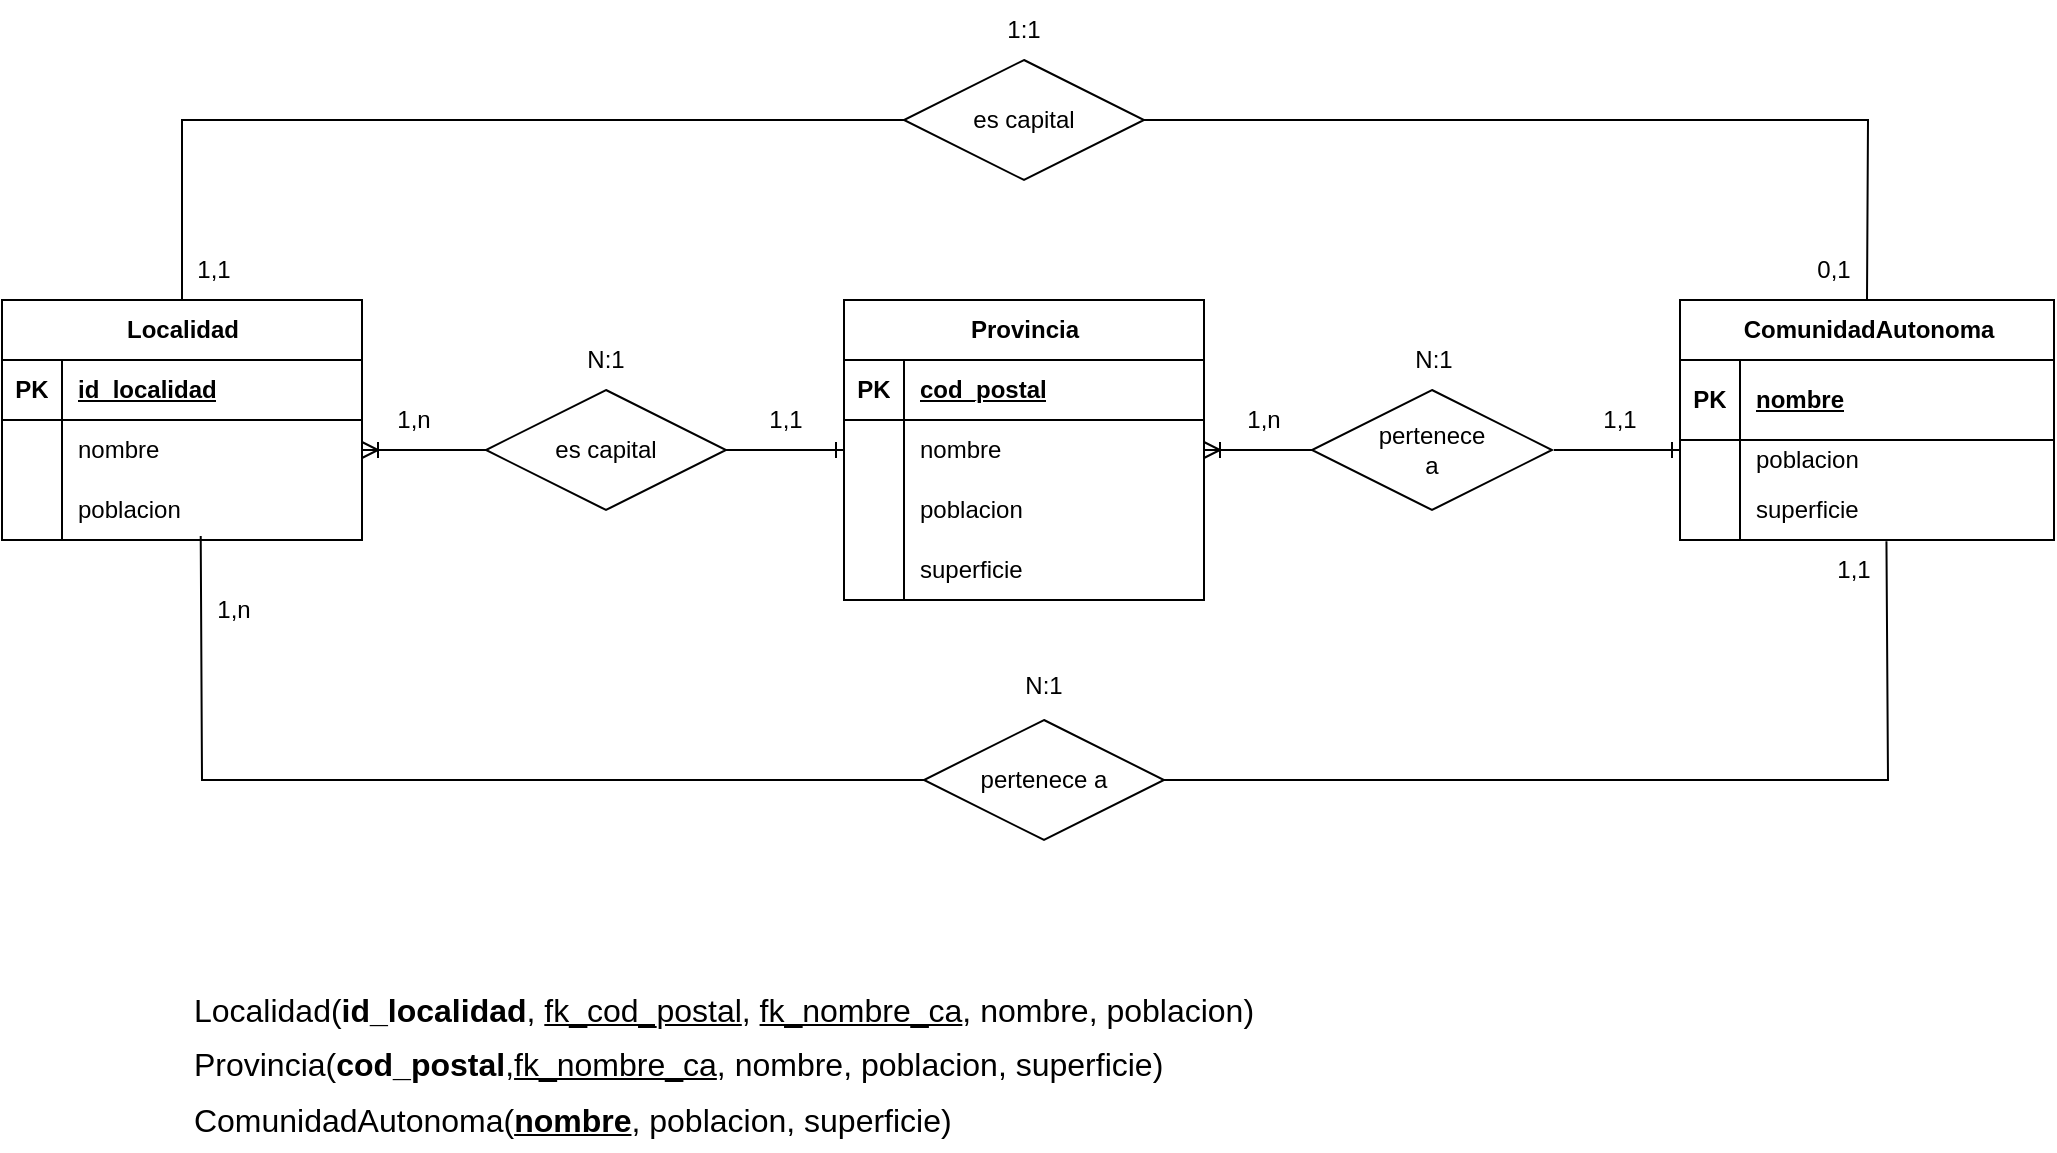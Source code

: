 <mxfile version="22.0.5" type="github">
  <diagram id="R2lEEEUBdFMjLlhIrx00" name="Page-1">
    <mxGraphModel dx="4144" dy="1808" grid="1" gridSize="10" guides="1" tooltips="1" connect="1" arrows="1" fold="1" page="1" pageScale="1" pageWidth="850" pageHeight="1100" math="0" shadow="0" extFonts="Permanent Marker^https://fonts.googleapis.com/css?family=Permanent+Marker">
      <root>
        <mxCell id="0" />
        <mxCell id="1" parent="0" />
        <mxCell id="HopkhNpGfGtlq3h8B22g-1" value="Localidad" style="shape=table;startSize=30;container=1;collapsible=1;childLayout=tableLayout;fixedRows=1;rowLines=0;fontStyle=1;align=center;resizeLast=1;html=1;" parent="1" vertex="1">
          <mxGeometry x="-86" y="310" width="180" height="120" as="geometry" />
        </mxCell>
        <mxCell id="HopkhNpGfGtlq3h8B22g-2" value="" style="shape=tableRow;horizontal=0;startSize=0;swimlaneHead=0;swimlaneBody=0;fillColor=none;collapsible=0;dropTarget=0;points=[[0,0.5],[1,0.5]];portConstraint=eastwest;top=0;left=0;right=0;bottom=1;" parent="HopkhNpGfGtlq3h8B22g-1" vertex="1">
          <mxGeometry y="30" width="180" height="30" as="geometry" />
        </mxCell>
        <mxCell id="HopkhNpGfGtlq3h8B22g-3" value="PK" style="shape=partialRectangle;connectable=0;fillColor=none;top=0;left=0;bottom=0;right=0;fontStyle=1;overflow=hidden;whiteSpace=wrap;html=1;" parent="HopkhNpGfGtlq3h8B22g-2" vertex="1">
          <mxGeometry width="30" height="30" as="geometry">
            <mxRectangle width="30" height="30" as="alternateBounds" />
          </mxGeometry>
        </mxCell>
        <mxCell id="HopkhNpGfGtlq3h8B22g-4" value="id_localidad" style="shape=partialRectangle;connectable=0;fillColor=none;top=0;left=0;bottom=0;right=0;align=left;spacingLeft=6;fontStyle=5;overflow=hidden;whiteSpace=wrap;html=1;" parent="HopkhNpGfGtlq3h8B22g-2" vertex="1">
          <mxGeometry x="30" width="150" height="30" as="geometry">
            <mxRectangle width="150" height="30" as="alternateBounds" />
          </mxGeometry>
        </mxCell>
        <mxCell id="HopkhNpGfGtlq3h8B22g-5" value="" style="shape=tableRow;horizontal=0;startSize=0;swimlaneHead=0;swimlaneBody=0;fillColor=none;collapsible=0;dropTarget=0;points=[[0,0.5],[1,0.5]];portConstraint=eastwest;top=0;left=0;right=0;bottom=0;" parent="HopkhNpGfGtlq3h8B22g-1" vertex="1">
          <mxGeometry y="60" width="180" height="30" as="geometry" />
        </mxCell>
        <mxCell id="HopkhNpGfGtlq3h8B22g-6" value="" style="shape=partialRectangle;connectable=0;fillColor=none;top=0;left=0;bottom=0;right=0;editable=1;overflow=hidden;whiteSpace=wrap;html=1;" parent="HopkhNpGfGtlq3h8B22g-5" vertex="1">
          <mxGeometry width="30" height="30" as="geometry">
            <mxRectangle width="30" height="30" as="alternateBounds" />
          </mxGeometry>
        </mxCell>
        <mxCell id="HopkhNpGfGtlq3h8B22g-7" value="nombre" style="shape=partialRectangle;connectable=0;fillColor=none;top=0;left=0;bottom=0;right=0;align=left;spacingLeft=6;overflow=hidden;whiteSpace=wrap;html=1;" parent="HopkhNpGfGtlq3h8B22g-5" vertex="1">
          <mxGeometry x="30" width="150" height="30" as="geometry">
            <mxRectangle width="150" height="30" as="alternateBounds" />
          </mxGeometry>
        </mxCell>
        <mxCell id="HopkhNpGfGtlq3h8B22g-8" value="" style="shape=tableRow;horizontal=0;startSize=0;swimlaneHead=0;swimlaneBody=0;fillColor=none;collapsible=0;dropTarget=0;points=[[0,0.5],[1,0.5]];portConstraint=eastwest;top=0;left=0;right=0;bottom=0;" parent="HopkhNpGfGtlq3h8B22g-1" vertex="1">
          <mxGeometry y="90" width="180" height="30" as="geometry" />
        </mxCell>
        <mxCell id="HopkhNpGfGtlq3h8B22g-9" value="" style="shape=partialRectangle;connectable=0;fillColor=none;top=0;left=0;bottom=0;right=0;editable=1;overflow=hidden;whiteSpace=wrap;html=1;" parent="HopkhNpGfGtlq3h8B22g-8" vertex="1">
          <mxGeometry width="30" height="30" as="geometry">
            <mxRectangle width="30" height="30" as="alternateBounds" />
          </mxGeometry>
        </mxCell>
        <mxCell id="HopkhNpGfGtlq3h8B22g-10" value="poblacion" style="shape=partialRectangle;connectable=0;fillColor=none;top=0;left=0;bottom=0;right=0;align=left;spacingLeft=6;overflow=hidden;whiteSpace=wrap;html=1;" parent="HopkhNpGfGtlq3h8B22g-8" vertex="1">
          <mxGeometry x="30" width="150" height="30" as="geometry">
            <mxRectangle width="150" height="30" as="alternateBounds" />
          </mxGeometry>
        </mxCell>
        <mxCell id="HopkhNpGfGtlq3h8B22g-14" value="Provincia" style="shape=table;startSize=30;container=1;collapsible=1;childLayout=tableLayout;fixedRows=1;rowLines=0;fontStyle=1;align=center;resizeLast=1;html=1;" parent="1" vertex="1">
          <mxGeometry x="335" y="310" width="180" height="150" as="geometry" />
        </mxCell>
        <mxCell id="HopkhNpGfGtlq3h8B22g-15" value="" style="shape=tableRow;horizontal=0;startSize=0;swimlaneHead=0;swimlaneBody=0;fillColor=none;collapsible=0;dropTarget=0;points=[[0,0.5],[1,0.5]];portConstraint=eastwest;top=0;left=0;right=0;bottom=1;" parent="HopkhNpGfGtlq3h8B22g-14" vertex="1">
          <mxGeometry y="30" width="180" height="30" as="geometry" />
        </mxCell>
        <mxCell id="HopkhNpGfGtlq3h8B22g-16" value="PK" style="shape=partialRectangle;connectable=0;fillColor=none;top=0;left=0;bottom=0;right=0;fontStyle=1;overflow=hidden;whiteSpace=wrap;html=1;" parent="HopkhNpGfGtlq3h8B22g-15" vertex="1">
          <mxGeometry width="30" height="30" as="geometry">
            <mxRectangle width="30" height="30" as="alternateBounds" />
          </mxGeometry>
        </mxCell>
        <mxCell id="HopkhNpGfGtlq3h8B22g-17" value="cod_postal" style="shape=partialRectangle;connectable=0;fillColor=none;top=0;left=0;bottom=0;right=0;align=left;spacingLeft=6;fontStyle=5;overflow=hidden;whiteSpace=wrap;html=1;" parent="HopkhNpGfGtlq3h8B22g-15" vertex="1">
          <mxGeometry x="30" width="150" height="30" as="geometry">
            <mxRectangle width="150" height="30" as="alternateBounds" />
          </mxGeometry>
        </mxCell>
        <mxCell id="HopkhNpGfGtlq3h8B22g-18" value="" style="shape=tableRow;horizontal=0;startSize=0;swimlaneHead=0;swimlaneBody=0;fillColor=none;collapsible=0;dropTarget=0;points=[[0,0.5],[1,0.5]];portConstraint=eastwest;top=0;left=0;right=0;bottom=0;" parent="HopkhNpGfGtlq3h8B22g-14" vertex="1">
          <mxGeometry y="60" width="180" height="30" as="geometry" />
        </mxCell>
        <mxCell id="HopkhNpGfGtlq3h8B22g-19" value="" style="shape=partialRectangle;connectable=0;fillColor=none;top=0;left=0;bottom=0;right=0;editable=1;overflow=hidden;whiteSpace=wrap;html=1;" parent="HopkhNpGfGtlq3h8B22g-18" vertex="1">
          <mxGeometry width="30" height="30" as="geometry">
            <mxRectangle width="30" height="30" as="alternateBounds" />
          </mxGeometry>
        </mxCell>
        <mxCell id="HopkhNpGfGtlq3h8B22g-20" value="nombre" style="shape=partialRectangle;connectable=0;fillColor=none;top=0;left=0;bottom=0;right=0;align=left;spacingLeft=6;overflow=hidden;whiteSpace=wrap;html=1;" parent="HopkhNpGfGtlq3h8B22g-18" vertex="1">
          <mxGeometry x="30" width="150" height="30" as="geometry">
            <mxRectangle width="150" height="30" as="alternateBounds" />
          </mxGeometry>
        </mxCell>
        <mxCell id="HopkhNpGfGtlq3h8B22g-21" value="" style="shape=tableRow;horizontal=0;startSize=0;swimlaneHead=0;swimlaneBody=0;fillColor=none;collapsible=0;dropTarget=0;points=[[0,0.5],[1,0.5]];portConstraint=eastwest;top=0;left=0;right=0;bottom=0;" parent="HopkhNpGfGtlq3h8B22g-14" vertex="1">
          <mxGeometry y="90" width="180" height="30" as="geometry" />
        </mxCell>
        <mxCell id="HopkhNpGfGtlq3h8B22g-22" value="" style="shape=partialRectangle;connectable=0;fillColor=none;top=0;left=0;bottom=0;right=0;editable=1;overflow=hidden;whiteSpace=wrap;html=1;" parent="HopkhNpGfGtlq3h8B22g-21" vertex="1">
          <mxGeometry width="30" height="30" as="geometry">
            <mxRectangle width="30" height="30" as="alternateBounds" />
          </mxGeometry>
        </mxCell>
        <mxCell id="HopkhNpGfGtlq3h8B22g-23" value="poblacion" style="shape=partialRectangle;connectable=0;fillColor=none;top=0;left=0;bottom=0;right=0;align=left;spacingLeft=6;overflow=hidden;whiteSpace=wrap;html=1;" parent="HopkhNpGfGtlq3h8B22g-21" vertex="1">
          <mxGeometry x="30" width="150" height="30" as="geometry">
            <mxRectangle width="150" height="30" as="alternateBounds" />
          </mxGeometry>
        </mxCell>
        <mxCell id="HopkhNpGfGtlq3h8B22g-24" value="" style="shape=tableRow;horizontal=0;startSize=0;swimlaneHead=0;swimlaneBody=0;fillColor=none;collapsible=0;dropTarget=0;points=[[0,0.5],[1,0.5]];portConstraint=eastwest;top=0;left=0;right=0;bottom=0;" parent="HopkhNpGfGtlq3h8B22g-14" vertex="1">
          <mxGeometry y="120" width="180" height="30" as="geometry" />
        </mxCell>
        <mxCell id="HopkhNpGfGtlq3h8B22g-25" value="" style="shape=partialRectangle;connectable=0;fillColor=none;top=0;left=0;bottom=0;right=0;editable=1;overflow=hidden;whiteSpace=wrap;html=1;" parent="HopkhNpGfGtlq3h8B22g-24" vertex="1">
          <mxGeometry width="30" height="30" as="geometry">
            <mxRectangle width="30" height="30" as="alternateBounds" />
          </mxGeometry>
        </mxCell>
        <mxCell id="HopkhNpGfGtlq3h8B22g-26" value="superficie" style="shape=partialRectangle;connectable=0;fillColor=none;top=0;left=0;bottom=0;right=0;align=left;spacingLeft=6;overflow=hidden;whiteSpace=wrap;html=1;" parent="HopkhNpGfGtlq3h8B22g-24" vertex="1">
          <mxGeometry x="30" width="150" height="30" as="geometry">
            <mxRectangle width="150" height="30" as="alternateBounds" />
          </mxGeometry>
        </mxCell>
        <mxCell id="HopkhNpGfGtlq3h8B22g-27" value="ComunidadAutonoma" style="shape=table;startSize=30;container=1;collapsible=1;childLayout=tableLayout;fixedRows=1;rowLines=0;fontStyle=1;align=center;resizeLast=1;html=1;" parent="1" vertex="1">
          <mxGeometry x="753" y="310" width="187" height="120" as="geometry" />
        </mxCell>
        <mxCell id="HopkhNpGfGtlq3h8B22g-28" value="" style="shape=tableRow;horizontal=0;startSize=0;swimlaneHead=0;swimlaneBody=0;fillColor=none;collapsible=0;dropTarget=0;points=[[0,0.5],[1,0.5]];portConstraint=eastwest;top=0;left=0;right=0;bottom=1;" parent="HopkhNpGfGtlq3h8B22g-27" vertex="1">
          <mxGeometry y="30" width="187" height="40" as="geometry" />
        </mxCell>
        <mxCell id="HopkhNpGfGtlq3h8B22g-29" value="PK" style="shape=partialRectangle;connectable=0;fillColor=none;top=0;left=0;bottom=0;right=0;fontStyle=1;overflow=hidden;whiteSpace=wrap;html=1;" parent="HopkhNpGfGtlq3h8B22g-28" vertex="1">
          <mxGeometry width="30" height="40" as="geometry">
            <mxRectangle width="30" height="40" as="alternateBounds" />
          </mxGeometry>
        </mxCell>
        <mxCell id="HopkhNpGfGtlq3h8B22g-30" value="nombre" style="shape=partialRectangle;connectable=0;fillColor=none;top=0;left=0;bottom=0;right=0;align=left;spacingLeft=6;fontStyle=5;overflow=hidden;whiteSpace=wrap;html=1;" parent="HopkhNpGfGtlq3h8B22g-28" vertex="1">
          <mxGeometry x="30" width="157" height="40" as="geometry">
            <mxRectangle width="157" height="40" as="alternateBounds" />
          </mxGeometry>
        </mxCell>
        <mxCell id="HopkhNpGfGtlq3h8B22g-34" value="" style="shape=tableRow;horizontal=0;startSize=0;swimlaneHead=0;swimlaneBody=0;fillColor=none;collapsible=0;dropTarget=0;points=[[0,0.5],[1,0.5]];portConstraint=eastwest;top=0;left=0;right=0;bottom=0;" parent="HopkhNpGfGtlq3h8B22g-27" vertex="1">
          <mxGeometry y="70" width="187" height="20" as="geometry" />
        </mxCell>
        <mxCell id="HopkhNpGfGtlq3h8B22g-35" value="" style="shape=partialRectangle;connectable=0;fillColor=none;top=0;left=0;bottom=0;right=0;editable=1;overflow=hidden;whiteSpace=wrap;html=1;" parent="HopkhNpGfGtlq3h8B22g-34" vertex="1">
          <mxGeometry width="30" height="20" as="geometry">
            <mxRectangle width="30" height="20" as="alternateBounds" />
          </mxGeometry>
        </mxCell>
        <mxCell id="HopkhNpGfGtlq3h8B22g-36" value="poblacion" style="shape=partialRectangle;connectable=0;fillColor=none;top=0;left=0;bottom=0;right=0;align=left;spacingLeft=6;overflow=hidden;whiteSpace=wrap;html=1;" parent="HopkhNpGfGtlq3h8B22g-34" vertex="1">
          <mxGeometry x="30" width="157" height="20" as="geometry">
            <mxRectangle width="157" height="20" as="alternateBounds" />
          </mxGeometry>
        </mxCell>
        <mxCell id="HopkhNpGfGtlq3h8B22g-37" value="" style="shape=tableRow;horizontal=0;startSize=0;swimlaneHead=0;swimlaneBody=0;fillColor=none;collapsible=0;dropTarget=0;points=[[0,0.5],[1,0.5]];portConstraint=eastwest;top=0;left=0;right=0;bottom=0;" parent="HopkhNpGfGtlq3h8B22g-27" vertex="1">
          <mxGeometry y="90" width="187" height="30" as="geometry" />
        </mxCell>
        <mxCell id="HopkhNpGfGtlq3h8B22g-38" value="" style="shape=partialRectangle;connectable=0;fillColor=none;top=0;left=0;bottom=0;right=0;editable=1;overflow=hidden;whiteSpace=wrap;html=1;" parent="HopkhNpGfGtlq3h8B22g-37" vertex="1">
          <mxGeometry width="30" height="30" as="geometry">
            <mxRectangle width="30" height="30" as="alternateBounds" />
          </mxGeometry>
        </mxCell>
        <mxCell id="HopkhNpGfGtlq3h8B22g-39" value="superficie" style="shape=partialRectangle;connectable=0;fillColor=none;top=0;left=0;bottom=0;right=0;align=left;spacingLeft=6;overflow=hidden;whiteSpace=wrap;html=1;" parent="HopkhNpGfGtlq3h8B22g-37" vertex="1">
          <mxGeometry x="30" width="157" height="30" as="geometry">
            <mxRectangle width="157" height="30" as="alternateBounds" />
          </mxGeometry>
        </mxCell>
        <mxCell id="HopkhNpGfGtlq3h8B22g-40" value="es capital" style="shape=rhombus;perimeter=rhombusPerimeter;whiteSpace=wrap;html=1;align=center;" parent="1" vertex="1">
          <mxGeometry x="156" y="355" width="120" height="60" as="geometry" />
        </mxCell>
        <mxCell id="HopkhNpGfGtlq3h8B22g-41" value="pertenece&lt;br&gt;a" style="shape=rhombus;perimeter=rhombusPerimeter;whiteSpace=wrap;html=1;align=center;" parent="1" vertex="1">
          <mxGeometry x="569" y="355" width="120" height="60" as="geometry" />
        </mxCell>
        <mxCell id="HopkhNpGfGtlq3h8B22g-42" value="" style="edgeStyle=entityRelationEdgeStyle;fontSize=12;html=1;endArrow=ERoneToMany;rounded=0;exitX=0;exitY=0.5;exitDx=0;exitDy=0;" parent="1" source="HopkhNpGfGtlq3h8B22g-40" target="HopkhNpGfGtlq3h8B22g-5" edge="1">
          <mxGeometry width="100" height="100" relative="1" as="geometry">
            <mxPoint x="280" y="510" as="sourcePoint" />
            <mxPoint x="380" y="410" as="targetPoint" />
          </mxGeometry>
        </mxCell>
        <mxCell id="HopkhNpGfGtlq3h8B22g-43" value="" style="edgeStyle=entityRelationEdgeStyle;fontSize=12;html=1;endArrow=ERone;endFill=1;rounded=0;entryX=0;entryY=0.5;entryDx=0;entryDy=0;" parent="1" source="HopkhNpGfGtlq3h8B22g-40" target="HopkhNpGfGtlq3h8B22g-14" edge="1">
          <mxGeometry width="100" height="100" relative="1" as="geometry">
            <mxPoint x="280" y="510" as="sourcePoint" />
            <mxPoint x="380" y="410" as="targetPoint" />
          </mxGeometry>
        </mxCell>
        <mxCell id="HopkhNpGfGtlq3h8B22g-46" value="" style="edgeStyle=entityRelationEdgeStyle;fontSize=12;html=1;endArrow=ERoneToMany;rounded=0;entryX=1;entryY=0.5;entryDx=0;entryDy=0;exitX=0;exitY=0.5;exitDx=0;exitDy=0;" parent="1" source="HopkhNpGfGtlq3h8B22g-41" target="HopkhNpGfGtlq3h8B22g-18" edge="1">
          <mxGeometry width="100" height="100" relative="1" as="geometry">
            <mxPoint x="550" y="490" as="sourcePoint" />
            <mxPoint x="650" y="390" as="targetPoint" />
          </mxGeometry>
        </mxCell>
        <mxCell id="HopkhNpGfGtlq3h8B22g-47" value="" style="edgeStyle=entityRelationEdgeStyle;fontSize=12;html=1;endArrow=ERone;endFill=1;rounded=0;entryX=1;entryY=1;entryDx=0;entryDy=0;" parent="1" target="_uWc8Jl2jJAV89AR7G0l-5" edge="1">
          <mxGeometry width="100" height="100" relative="1" as="geometry">
            <mxPoint x="690" y="385" as="sourcePoint" />
            <mxPoint x="753" y="390" as="targetPoint" />
          </mxGeometry>
        </mxCell>
        <mxCell id="_uWc8Jl2jJAV89AR7G0l-1" value="1,1" style="text;html=1;strokeColor=none;fillColor=none;align=center;verticalAlign=middle;whiteSpace=wrap;rounded=0;" parent="1" vertex="1">
          <mxGeometry x="276" y="355" width="60" height="30" as="geometry" />
        </mxCell>
        <mxCell id="_uWc8Jl2jJAV89AR7G0l-2" value="1,n" style="text;html=1;strokeColor=none;fillColor=none;align=center;verticalAlign=middle;whiteSpace=wrap;rounded=0;" parent="1" vertex="1">
          <mxGeometry x="90" y="355" width="60" height="30" as="geometry" />
        </mxCell>
        <mxCell id="_uWc8Jl2jJAV89AR7G0l-3" value="N:1" style="text;html=1;strokeColor=none;fillColor=none;align=center;verticalAlign=middle;whiteSpace=wrap;rounded=0;" parent="1" vertex="1">
          <mxGeometry x="186" y="325" width="60" height="30" as="geometry" />
        </mxCell>
        <mxCell id="_uWc8Jl2jJAV89AR7G0l-4" value="N:1" style="text;html=1;strokeColor=none;fillColor=none;align=center;verticalAlign=middle;whiteSpace=wrap;rounded=0;" parent="1" vertex="1">
          <mxGeometry x="600" y="325" width="60" height="30" as="geometry" />
        </mxCell>
        <mxCell id="_uWc8Jl2jJAV89AR7G0l-5" value="1,1" style="text;html=1;strokeColor=none;fillColor=none;align=center;verticalAlign=middle;whiteSpace=wrap;rounded=0;" parent="1" vertex="1">
          <mxGeometry x="693" y="355" width="60" height="30" as="geometry" />
        </mxCell>
        <mxCell id="_uWc8Jl2jJAV89AR7G0l-6" value="1,n" style="text;html=1;strokeColor=none;fillColor=none;align=center;verticalAlign=middle;whiteSpace=wrap;rounded=0;" parent="1" vertex="1">
          <mxGeometry x="515" y="355" width="60" height="30" as="geometry" />
        </mxCell>
        <mxCell id="L8JuvWdBPQvHxdB8sL07-1" value="es capital" style="shape=rhombus;perimeter=rhombusPerimeter;whiteSpace=wrap;html=1;align=center;" parent="1" vertex="1">
          <mxGeometry x="365" y="190" width="120" height="60" as="geometry" />
        </mxCell>
        <mxCell id="L8JuvWdBPQvHxdB8sL07-3" value="" style="endArrow=none;html=1;rounded=0;exitX=0.5;exitY=0;exitDx=0;exitDy=0;entryX=0;entryY=0.5;entryDx=0;entryDy=0;" parent="1" source="HopkhNpGfGtlq3h8B22g-1" target="L8JuvWdBPQvHxdB8sL07-1" edge="1">
          <mxGeometry relative="1" as="geometry">
            <mxPoint x="380" y="600" as="sourcePoint" />
            <mxPoint x="540" y="600" as="targetPoint" />
            <Array as="points">
              <mxPoint x="4" y="220" />
            </Array>
          </mxGeometry>
        </mxCell>
        <mxCell id="L8JuvWdBPQvHxdB8sL07-4" value="" style="endArrow=none;html=1;rounded=0;entryX=0.5;entryY=0;entryDx=0;entryDy=0;exitX=1;exitY=0.5;exitDx=0;exitDy=0;" parent="1" source="L8JuvWdBPQvHxdB8sL07-1" target="HopkhNpGfGtlq3h8B22g-27" edge="1">
          <mxGeometry relative="1" as="geometry">
            <mxPoint x="380" y="440" as="sourcePoint" />
            <mxPoint x="540" y="440" as="targetPoint" />
            <Array as="points">
              <mxPoint x="847" y="220" />
            </Array>
          </mxGeometry>
        </mxCell>
        <mxCell id="L8JuvWdBPQvHxdB8sL07-5" value="0,1" style="text;html=1;strokeColor=none;fillColor=none;align=center;verticalAlign=middle;whiteSpace=wrap;rounded=0;" parent="1" vertex="1">
          <mxGeometry x="800" y="280" width="60" height="30" as="geometry" />
        </mxCell>
        <mxCell id="L8JuvWdBPQvHxdB8sL07-6" value="1:1" style="text;html=1;strokeColor=none;fillColor=none;align=center;verticalAlign=middle;whiteSpace=wrap;rounded=0;" parent="1" vertex="1">
          <mxGeometry x="395" y="160" width="60" height="30" as="geometry" />
        </mxCell>
        <mxCell id="L8JuvWdBPQvHxdB8sL07-7" value="1,1" style="text;html=1;strokeColor=none;fillColor=none;align=center;verticalAlign=middle;whiteSpace=wrap;rounded=0;" parent="1" vertex="1">
          <mxGeometry x="-10" y="280" width="60" height="30" as="geometry" />
        </mxCell>
        <mxCell id="L8JuvWdBPQvHxdB8sL07-8" value="pertenece a" style="shape=rhombus;perimeter=rhombusPerimeter;whiteSpace=wrap;html=1;align=center;" parent="1" vertex="1">
          <mxGeometry x="375" y="520" width="120" height="60" as="geometry" />
        </mxCell>
        <mxCell id="L8JuvWdBPQvHxdB8sL07-9" value="" style="endArrow=none;html=1;rounded=0;exitX=0.552;exitY=0.933;exitDx=0;exitDy=0;entryX=0;entryY=0.5;entryDx=0;entryDy=0;exitPerimeter=0;" parent="1" source="HopkhNpGfGtlq3h8B22g-8" target="L8JuvWdBPQvHxdB8sL07-8" edge="1">
          <mxGeometry relative="1" as="geometry">
            <mxPoint x="13.36" y="450.16" as="sourcePoint" />
            <mxPoint x="550" y="930" as="targetPoint" />
            <Array as="points">
              <mxPoint x="14" y="550" />
            </Array>
          </mxGeometry>
        </mxCell>
        <mxCell id="L8JuvWdBPQvHxdB8sL07-10" value="" style="endArrow=none;html=1;rounded=0;exitX=1;exitY=0.5;exitDx=0;exitDy=0;entryX=0.552;entryY=1.022;entryDx=0;entryDy=0;entryPerimeter=0;" parent="1" source="L8JuvWdBPQvHxdB8sL07-8" target="HopkhNpGfGtlq3h8B22g-37" edge="1">
          <mxGeometry relative="1" as="geometry">
            <mxPoint x="390" y="770" as="sourcePoint" />
            <mxPoint x="857" y="460" as="targetPoint" />
            <Array as="points">
              <mxPoint x="857" y="550" />
            </Array>
          </mxGeometry>
        </mxCell>
        <mxCell id="L8JuvWdBPQvHxdB8sL07-11" value="1,1" style="text;html=1;strokeColor=none;fillColor=none;align=center;verticalAlign=middle;whiteSpace=wrap;rounded=0;" parent="1" vertex="1">
          <mxGeometry x="810" y="430" width="60" height="30" as="geometry" />
        </mxCell>
        <mxCell id="L8JuvWdBPQvHxdB8sL07-12" value="&lt;br&gt;N:1" style="text;html=1;strokeColor=none;fillColor=none;align=center;verticalAlign=middle;whiteSpace=wrap;rounded=0;" parent="1" vertex="1">
          <mxGeometry x="405" y="480" width="60" height="30" as="geometry" />
        </mxCell>
        <mxCell id="L8JuvWdBPQvHxdB8sL07-13" value="1,n" style="text;html=1;strokeColor=none;fillColor=none;align=center;verticalAlign=middle;whiteSpace=wrap;rounded=0;" parent="1" vertex="1">
          <mxGeometry y="450" width="60" height="30" as="geometry" />
        </mxCell>
        <mxCell id="tmCwzIYjLIbn-xu6IH11-2" value="&lt;div style=&quot;text-align: justify; line-height: 180%;&quot;&gt;&lt;span style=&quot;font-size: 16px; background-color: initial;&quot;&gt;Localidad(&lt;/span&gt;&lt;span style=&quot;font-size: 16px; background-color: initial;&quot;&gt;&lt;b&gt;id_localidad&lt;/b&gt;&lt;/span&gt;&lt;span style=&quot;font-size: 16px; background-color: initial;&quot;&gt;, &lt;u&gt;fk_cod_postal&lt;/u&gt;, &lt;u&gt;fk_nombre_ca&lt;/u&gt;, nombre, poblacion)&lt;/span&gt;&lt;/div&gt;&lt;font style=&quot;font-size: 16px;&quot;&gt;&lt;div style=&quot;text-align: justify; line-height: 180%;&quot;&gt;&lt;span style=&quot;background-color: initial;&quot;&gt;Provincia(&lt;/span&gt;&lt;span style=&quot;background-color: initial;&quot;&gt;&lt;b&gt;cod_postal&lt;/b&gt;&lt;/span&gt;&lt;span style=&quot;background-color: initial;&quot;&gt;,&lt;u&gt;fk_nombre_ca&lt;/u&gt;, nombre, poblacion, superficie)&lt;/span&gt;&lt;/div&gt;&lt;div style=&quot;text-align: justify; line-height: 180%;&quot;&gt;&lt;span style=&quot;background-color: initial;&quot;&gt;ComunidadAutonoma(&lt;/span&gt;&lt;u style=&quot;background-color: initial;&quot;&gt;&lt;b&gt;nombre&lt;/b&gt;&lt;/u&gt;&lt;span style=&quot;background-color: initial;&quot;&gt;, poblacion, superficie)&lt;/span&gt;&lt;/div&gt;&lt;/font&gt;" style="text;html=1;strokeColor=none;fillColor=none;align=center;verticalAlign=middle;whiteSpace=wrap;rounded=0;" parent="1" vertex="1">
          <mxGeometry y="680" width="550" height="30" as="geometry" />
        </mxCell>
      </root>
    </mxGraphModel>
  </diagram>
</mxfile>
